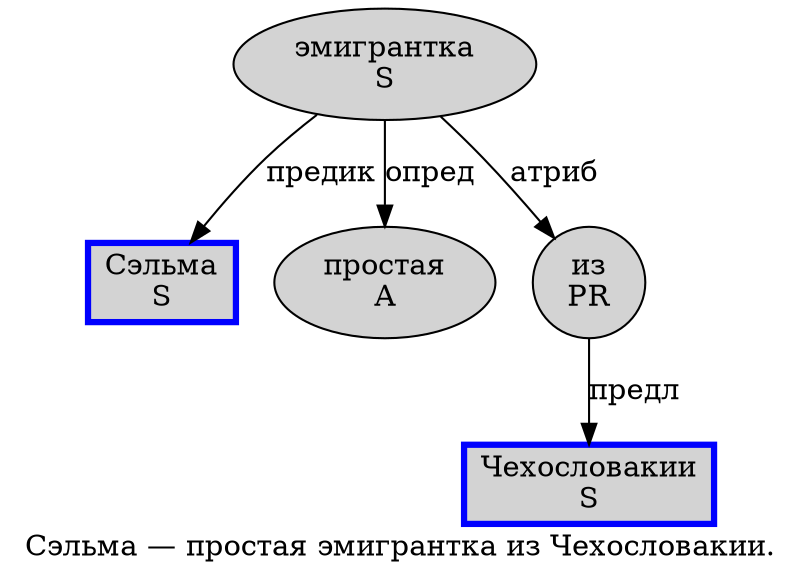digraph SENTENCE_1082 {
	graph [label="Сэльма — простая эмигрантка из Чехословакии."]
	node [style=filled]
		0 [label="Сэльма
S" color=blue fillcolor=lightgray penwidth=3 shape=box]
		2 [label="простая
A" color="" fillcolor=lightgray penwidth=1 shape=ellipse]
		3 [label="эмигрантка
S" color="" fillcolor=lightgray penwidth=1 shape=ellipse]
		4 [label="из
PR" color="" fillcolor=lightgray penwidth=1 shape=ellipse]
		5 [label="Чехословакии
S" color=blue fillcolor=lightgray penwidth=3 shape=box]
			3 -> 0 [label="предик"]
			3 -> 2 [label="опред"]
			3 -> 4 [label="атриб"]
			4 -> 5 [label="предл"]
}